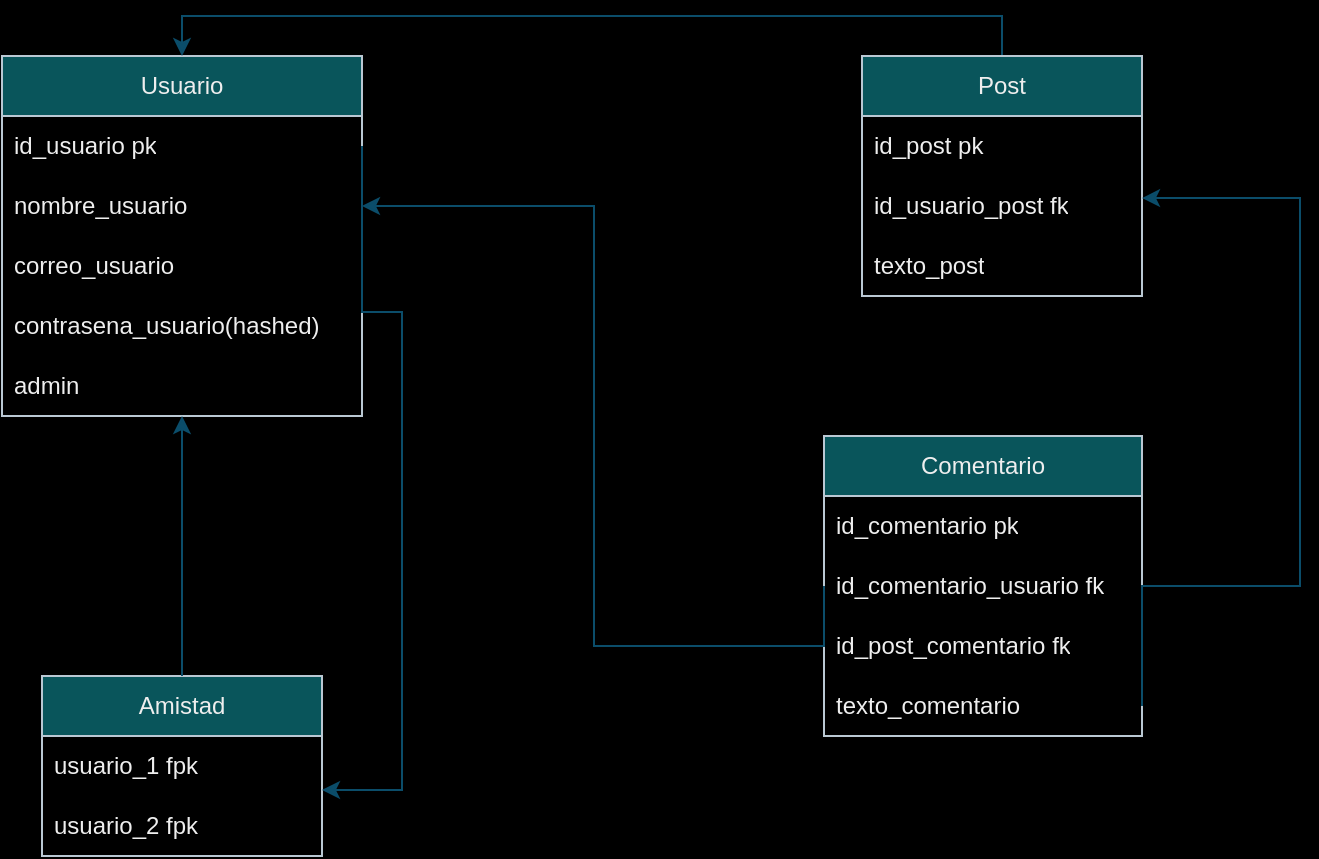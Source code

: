 <mxfile version="22.0.8" type="device">
  <diagram name="Página-1" id="fsCnixE5RT_HgiF0Sjle">
    <mxGraphModel dx="1195" dy="663" grid="0" gridSize="10" guides="1" tooltips="1" connect="1" arrows="1" fold="1" page="1" pageScale="1" pageWidth="827" pageHeight="1169" background="#000000" math="0" shadow="0">
      <root>
        <mxCell id="0" />
        <mxCell id="1" parent="0" />
        <mxCell id="Sx7_0UJmhGsovm7FX9vm-1" value="Usuario" style="swimlane;fontStyle=0;childLayout=stackLayout;horizontal=1;startSize=30;horizontalStack=0;resizeParent=1;resizeParentMax=0;resizeLast=0;collapsible=1;marginBottom=0;whiteSpace=wrap;html=1;labelBackgroundColor=none;fillColor=#09555B;strokeColor=#BAC8D3;fontColor=#EEEEEE;" vertex="1" parent="1">
          <mxGeometry x="70" y="100" width="180" height="180" as="geometry" />
        </mxCell>
        <mxCell id="Sx7_0UJmhGsovm7FX9vm-2" value="id_usuario pk" style="text;strokeColor=none;fillColor=none;align=left;verticalAlign=middle;spacingLeft=4;spacingRight=4;overflow=hidden;points=[[0,0.5],[1,0.5]];portConstraint=eastwest;rotatable=0;whiteSpace=wrap;html=1;labelBackgroundColor=none;fontColor=#EEEEEE;" vertex="1" parent="Sx7_0UJmhGsovm7FX9vm-1">
          <mxGeometry y="30" width="180" height="30" as="geometry" />
        </mxCell>
        <mxCell id="Sx7_0UJmhGsovm7FX9vm-3" value="nombre_usuario" style="text;strokeColor=none;fillColor=none;align=left;verticalAlign=middle;spacingLeft=4;spacingRight=4;overflow=hidden;points=[[0,0.5],[1,0.5]];portConstraint=eastwest;rotatable=0;whiteSpace=wrap;html=1;labelBackgroundColor=none;fontColor=#EEEEEE;" vertex="1" parent="Sx7_0UJmhGsovm7FX9vm-1">
          <mxGeometry y="60" width="180" height="30" as="geometry" />
        </mxCell>
        <mxCell id="Sx7_0UJmhGsovm7FX9vm-18" value="correo_usuario" style="text;strokeColor=none;fillColor=none;align=left;verticalAlign=middle;spacingLeft=4;spacingRight=4;overflow=hidden;points=[[0,0.5],[1,0.5]];portConstraint=eastwest;rotatable=0;whiteSpace=wrap;html=1;labelBackgroundColor=none;fontColor=#EEEEEE;" vertex="1" parent="Sx7_0UJmhGsovm7FX9vm-1">
          <mxGeometry y="90" width="180" height="30" as="geometry" />
        </mxCell>
        <mxCell id="Sx7_0UJmhGsovm7FX9vm-17" value="contrasena_usuario(hashed)" style="text;strokeColor=none;fillColor=none;align=left;verticalAlign=middle;spacingLeft=4;spacingRight=4;overflow=hidden;points=[[0,0.5],[1,0.5]];portConstraint=eastwest;rotatable=0;whiteSpace=wrap;html=1;labelBackgroundColor=none;fontColor=#EEEEEE;" vertex="1" parent="Sx7_0UJmhGsovm7FX9vm-1">
          <mxGeometry y="120" width="180" height="30" as="geometry" />
        </mxCell>
        <mxCell id="Sx7_0UJmhGsovm7FX9vm-20" value="admin" style="text;strokeColor=none;fillColor=none;align=left;verticalAlign=middle;spacingLeft=4;spacingRight=4;overflow=hidden;points=[[0,0.5],[1,0.5]];portConstraint=eastwest;rotatable=0;whiteSpace=wrap;html=1;labelBackgroundColor=none;fontColor=#EEEEEE;" vertex="1" parent="Sx7_0UJmhGsovm7FX9vm-1">
          <mxGeometry y="150" width="180" height="30" as="geometry" />
        </mxCell>
        <mxCell id="Sx7_0UJmhGsovm7FX9vm-6" value="Amistad" style="swimlane;fontStyle=0;childLayout=stackLayout;horizontal=1;startSize=30;horizontalStack=0;resizeParent=1;resizeParentMax=0;resizeLast=0;collapsible=1;marginBottom=0;whiteSpace=wrap;html=1;labelBackgroundColor=none;fillColor=#09555B;strokeColor=#BAC8D3;fontColor=#EEEEEE;" vertex="1" parent="1">
          <mxGeometry x="90" y="410" width="140" height="90" as="geometry" />
        </mxCell>
        <mxCell id="Sx7_0UJmhGsovm7FX9vm-7" value="usuario_1 fpk" style="text;strokeColor=none;fillColor=none;align=left;verticalAlign=middle;spacingLeft=4;spacingRight=4;overflow=hidden;points=[[0,0.5],[1,0.5]];portConstraint=eastwest;rotatable=0;whiteSpace=wrap;html=1;labelBackgroundColor=none;fontColor=#EEEEEE;" vertex="1" parent="Sx7_0UJmhGsovm7FX9vm-6">
          <mxGeometry y="30" width="140" height="30" as="geometry" />
        </mxCell>
        <mxCell id="Sx7_0UJmhGsovm7FX9vm-8" value="usuario_2 fpk" style="text;strokeColor=none;fillColor=none;align=left;verticalAlign=middle;spacingLeft=4;spacingRight=4;overflow=hidden;points=[[0,0.5],[1,0.5]];portConstraint=eastwest;rotatable=0;whiteSpace=wrap;html=1;labelBackgroundColor=none;fontColor=#EEEEEE;" vertex="1" parent="Sx7_0UJmhGsovm7FX9vm-6">
          <mxGeometry y="60" width="140" height="30" as="geometry" />
        </mxCell>
        <mxCell id="Sx7_0UJmhGsovm7FX9vm-10" style="edgeStyle=orthogonalEdgeStyle;rounded=0;orthogonalLoop=1;jettySize=auto;html=1;exitX=1;exitY=0.5;exitDx=0;exitDy=0;entryX=1;entryY=0.9;entryDx=0;entryDy=0;entryPerimeter=0;labelBackgroundColor=none;strokeColor=#0B4D6A;fontColor=default;" edge="1" parent="1" source="Sx7_0UJmhGsovm7FX9vm-2" target="Sx7_0UJmhGsovm7FX9vm-7">
          <mxGeometry relative="1" as="geometry">
            <Array as="points">
              <mxPoint x="250" y="228" />
              <mxPoint x="270" y="228" />
              <mxPoint x="270" y="467" />
            </Array>
          </mxGeometry>
        </mxCell>
        <mxCell id="Sx7_0UJmhGsovm7FX9vm-16" style="edgeStyle=orthogonalEdgeStyle;rounded=0;orthogonalLoop=1;jettySize=auto;html=1;exitX=0.5;exitY=0;exitDx=0;exitDy=0;entryX=0.5;entryY=0;entryDx=0;entryDy=0;labelBackgroundColor=none;strokeColor=#0B4D6A;fontColor=default;" edge="1" parent="1" source="Sx7_0UJmhGsovm7FX9vm-12" target="Sx7_0UJmhGsovm7FX9vm-1">
          <mxGeometry relative="1" as="geometry" />
        </mxCell>
        <mxCell id="Sx7_0UJmhGsovm7FX9vm-12" value="Post" style="swimlane;fontStyle=0;childLayout=stackLayout;horizontal=1;startSize=30;horizontalStack=0;resizeParent=1;resizeParentMax=0;resizeLast=0;collapsible=1;marginBottom=0;whiteSpace=wrap;html=1;labelBackgroundColor=none;fillColor=#09555B;strokeColor=#BAC8D3;fontColor=#EEEEEE;" vertex="1" parent="1">
          <mxGeometry x="500" y="100" width="140" height="120" as="geometry" />
        </mxCell>
        <mxCell id="Sx7_0UJmhGsovm7FX9vm-25" value="id_post pk" style="text;strokeColor=none;fillColor=none;align=left;verticalAlign=middle;spacingLeft=4;spacingRight=4;overflow=hidden;points=[[0,0.5],[1,0.5]];portConstraint=eastwest;rotatable=0;whiteSpace=wrap;html=1;labelBackgroundColor=none;fontColor=#EEEEEE;" vertex="1" parent="Sx7_0UJmhGsovm7FX9vm-12">
          <mxGeometry y="30" width="140" height="30" as="geometry" />
        </mxCell>
        <mxCell id="Sx7_0UJmhGsovm7FX9vm-13" value="id_usuario_post fk" style="text;strokeColor=none;fillColor=none;align=left;verticalAlign=middle;spacingLeft=4;spacingRight=4;overflow=hidden;points=[[0,0.5],[1,0.5]];portConstraint=eastwest;rotatable=0;whiteSpace=wrap;html=1;labelBackgroundColor=none;fontColor=#EEEEEE;" vertex="1" parent="Sx7_0UJmhGsovm7FX9vm-12">
          <mxGeometry y="60" width="140" height="30" as="geometry" />
        </mxCell>
        <mxCell id="Sx7_0UJmhGsovm7FX9vm-14" value="texto_post" style="text;strokeColor=none;fillColor=none;align=left;verticalAlign=middle;spacingLeft=4;spacingRight=4;overflow=hidden;points=[[0,0.5],[1,0.5]];portConstraint=eastwest;rotatable=0;whiteSpace=wrap;html=1;labelBackgroundColor=none;fontColor=#EEEEEE;" vertex="1" parent="Sx7_0UJmhGsovm7FX9vm-12">
          <mxGeometry y="90" width="140" height="30" as="geometry" />
        </mxCell>
        <mxCell id="Sx7_0UJmhGsovm7FX9vm-19" style="edgeStyle=orthogonalEdgeStyle;rounded=0;orthogonalLoop=1;jettySize=auto;html=1;exitX=0.5;exitY=0;exitDx=0;exitDy=0;labelBackgroundColor=none;strokeColor=#0B4D6A;fontColor=default;" edge="1" parent="1" source="Sx7_0UJmhGsovm7FX9vm-6">
          <mxGeometry relative="1" as="geometry">
            <mxPoint x="160" y="280" as="targetPoint" />
          </mxGeometry>
        </mxCell>
        <mxCell id="Sx7_0UJmhGsovm7FX9vm-21" value="Comentario" style="swimlane;fontStyle=0;childLayout=stackLayout;horizontal=1;startSize=30;horizontalStack=0;resizeParent=1;resizeParentMax=0;resizeLast=0;collapsible=1;marginBottom=0;whiteSpace=wrap;html=1;strokeColor=#BAC8D3;fontColor=#EEEEEE;fillColor=#09555B;" vertex="1" parent="1">
          <mxGeometry x="481" y="290" width="159" height="150" as="geometry" />
        </mxCell>
        <mxCell id="Sx7_0UJmhGsovm7FX9vm-22" value="id_comentario pk" style="text;strokeColor=none;fillColor=none;align=left;verticalAlign=middle;spacingLeft=4;spacingRight=4;overflow=hidden;points=[[0,0.5],[1,0.5]];portConstraint=eastwest;rotatable=0;whiteSpace=wrap;html=1;fontColor=#EEEEEE;" vertex="1" parent="Sx7_0UJmhGsovm7FX9vm-21">
          <mxGeometry y="30" width="159" height="30" as="geometry" />
        </mxCell>
        <mxCell id="Sx7_0UJmhGsovm7FX9vm-27" value="id_comentario_usuario fk" style="text;strokeColor=none;fillColor=none;align=left;verticalAlign=middle;spacingLeft=4;spacingRight=4;overflow=hidden;points=[[0,0.5],[1,0.5]];portConstraint=eastwest;rotatable=0;whiteSpace=wrap;html=1;fontColor=#EEEEEE;" vertex="1" parent="Sx7_0UJmhGsovm7FX9vm-21">
          <mxGeometry y="60" width="159" height="30" as="geometry" />
        </mxCell>
        <mxCell id="Sx7_0UJmhGsovm7FX9vm-28" value="id_post_comentario fk" style="text;strokeColor=none;fillColor=none;align=left;verticalAlign=middle;spacingLeft=4;spacingRight=4;overflow=hidden;points=[[0,0.5],[1,0.5]];portConstraint=eastwest;rotatable=0;whiteSpace=wrap;html=1;fontColor=#EEEEEE;" vertex="1" parent="Sx7_0UJmhGsovm7FX9vm-21">
          <mxGeometry y="90" width="159" height="30" as="geometry" />
        </mxCell>
        <mxCell id="Sx7_0UJmhGsovm7FX9vm-24" value="texto_comentario" style="text;strokeColor=none;fillColor=none;align=left;verticalAlign=middle;spacingLeft=4;spacingRight=4;overflow=hidden;points=[[0,0.5],[1,0.5]];portConstraint=eastwest;rotatable=0;whiteSpace=wrap;html=1;fontColor=#EEEEEE;" vertex="1" parent="Sx7_0UJmhGsovm7FX9vm-21">
          <mxGeometry y="120" width="159" height="30" as="geometry" />
        </mxCell>
        <mxCell id="Sx7_0UJmhGsovm7FX9vm-26" style="edgeStyle=orthogonalEdgeStyle;rounded=0;orthogonalLoop=1;jettySize=auto;html=1;exitX=1;exitY=0.5;exitDx=0;exitDy=0;entryX=1;entryY=0.367;entryDx=0;entryDy=0;entryPerimeter=0;strokeColor=#0B4D6A;" edge="1" parent="1" target="Sx7_0UJmhGsovm7FX9vm-13">
          <mxGeometry relative="1" as="geometry">
            <mxPoint x="640" y="425" as="sourcePoint" />
            <Array as="points">
              <mxPoint x="640" y="365" />
              <mxPoint x="719" y="365" />
              <mxPoint x="719" y="171" />
            </Array>
          </mxGeometry>
        </mxCell>
        <mxCell id="Sx7_0UJmhGsovm7FX9vm-29" style="edgeStyle=orthogonalEdgeStyle;rounded=0;orthogonalLoop=1;jettySize=auto;html=1;exitX=0;exitY=0.5;exitDx=0;exitDy=0;entryX=1;entryY=0.5;entryDx=0;entryDy=0;strokeColor=#0B4D6A;" edge="1" parent="1" source="Sx7_0UJmhGsovm7FX9vm-27" target="Sx7_0UJmhGsovm7FX9vm-3">
          <mxGeometry relative="1" as="geometry">
            <Array as="points">
              <mxPoint x="481" y="395" />
              <mxPoint x="366" y="395" />
              <mxPoint x="366" y="175" />
            </Array>
          </mxGeometry>
        </mxCell>
      </root>
    </mxGraphModel>
  </diagram>
</mxfile>
